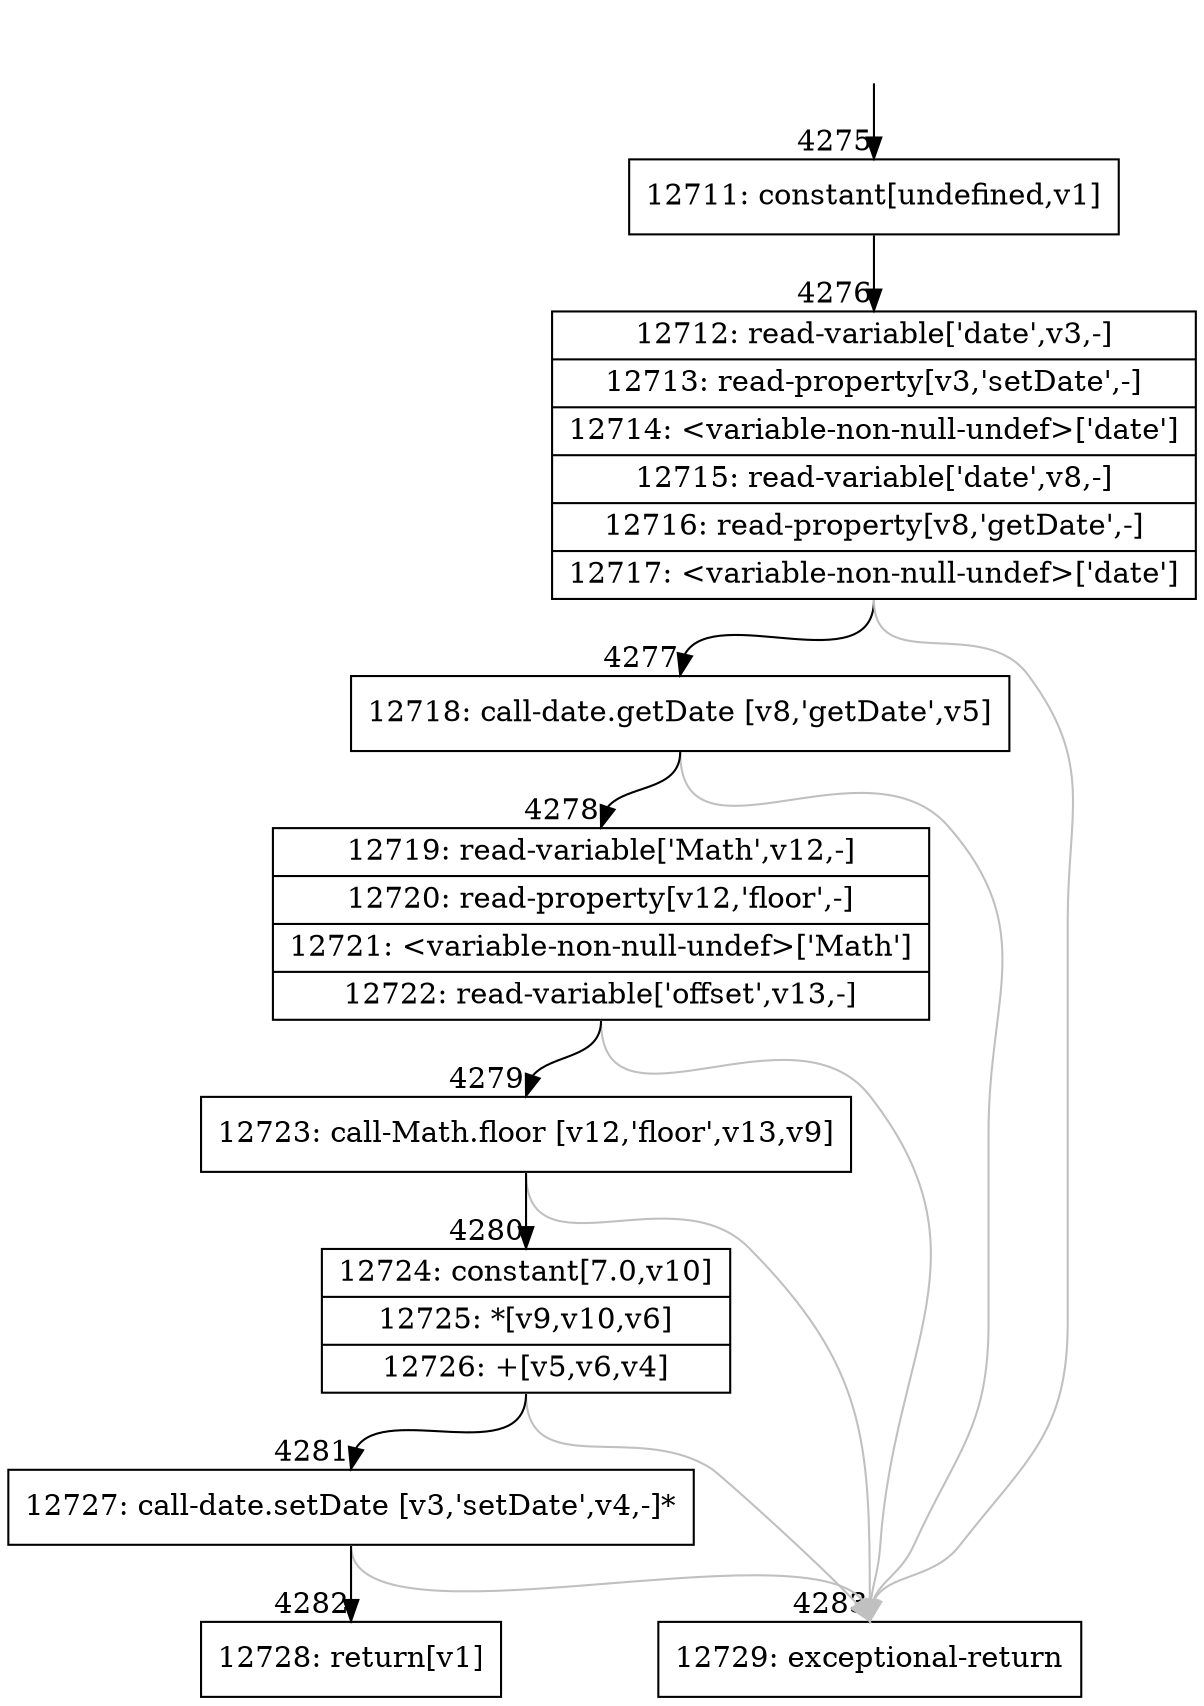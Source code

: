 digraph {
rankdir="TD"
BB_entry399[shape=none,label=""];
BB_entry399 -> BB4275 [tailport=s, headport=n, headlabel="    4275"]
BB4275 [shape=record label="{12711: constant[undefined,v1]}" ] 
BB4275 -> BB4276 [tailport=s, headport=n, headlabel="      4276"]
BB4276 [shape=record label="{12712: read-variable['date',v3,-]|12713: read-property[v3,'setDate',-]|12714: \<variable-non-null-undef\>['date']|12715: read-variable['date',v8,-]|12716: read-property[v8,'getDate',-]|12717: \<variable-non-null-undef\>['date']}" ] 
BB4276 -> BB4277 [tailport=s, headport=n, headlabel="      4277"]
BB4276 -> BB4283 [tailport=s, headport=n, color=gray, headlabel="      4283"]
BB4277 [shape=record label="{12718: call-date.getDate [v8,'getDate',v5]}" ] 
BB4277 -> BB4278 [tailport=s, headport=n, headlabel="      4278"]
BB4277 -> BB4283 [tailport=s, headport=n, color=gray]
BB4278 [shape=record label="{12719: read-variable['Math',v12,-]|12720: read-property[v12,'floor',-]|12721: \<variable-non-null-undef\>['Math']|12722: read-variable['offset',v13,-]}" ] 
BB4278 -> BB4279 [tailport=s, headport=n, headlabel="      4279"]
BB4278 -> BB4283 [tailport=s, headport=n, color=gray]
BB4279 [shape=record label="{12723: call-Math.floor [v12,'floor',v13,v9]}" ] 
BB4279 -> BB4280 [tailport=s, headport=n, headlabel="      4280"]
BB4279 -> BB4283 [tailport=s, headport=n, color=gray]
BB4280 [shape=record label="{12724: constant[7.0,v10]|12725: *[v9,v10,v6]|12726: +[v5,v6,v4]}" ] 
BB4280 -> BB4281 [tailport=s, headport=n, headlabel="      4281"]
BB4280 -> BB4283 [tailport=s, headport=n, color=gray]
BB4281 [shape=record label="{12727: call-date.setDate [v3,'setDate',v4,-]*}" ] 
BB4281 -> BB4282 [tailport=s, headport=n, headlabel="      4282"]
BB4281 -> BB4283 [tailport=s, headport=n, color=gray]
BB4282 [shape=record label="{12728: return[v1]}" ] 
BB4283 [shape=record label="{12729: exceptional-return}" ] 
//#$~ 2489
}
